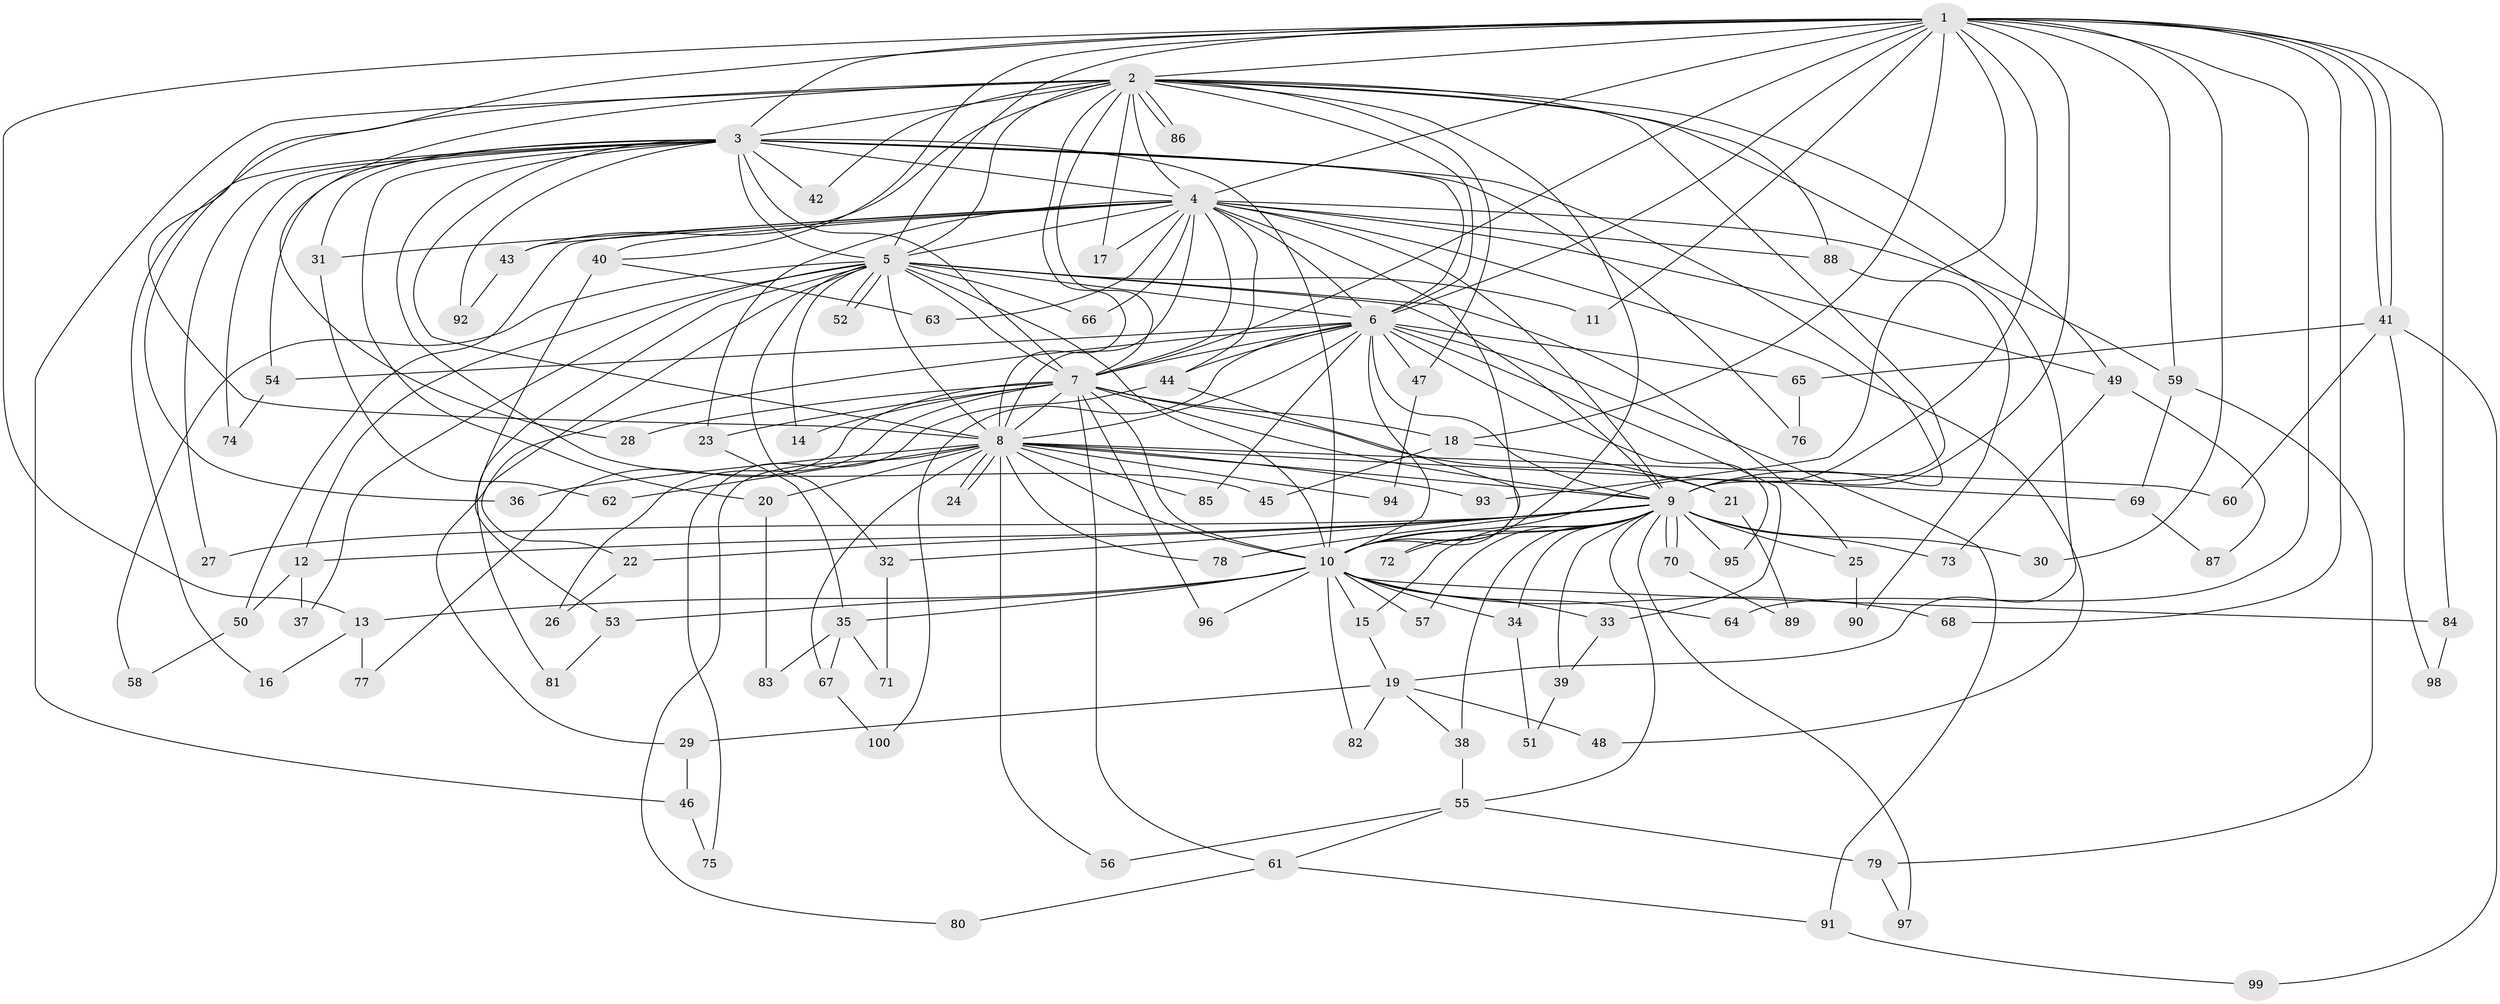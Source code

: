 // Generated by graph-tools (version 1.1) at 2025/11/02/21/25 10:11:06]
// undirected, 100 vertices, 225 edges
graph export_dot {
graph [start="1"]
  node [color=gray90,style=filled];
  1;
  2;
  3;
  4;
  5;
  6;
  7;
  8;
  9;
  10;
  11;
  12;
  13;
  14;
  15;
  16;
  17;
  18;
  19;
  20;
  21;
  22;
  23;
  24;
  25;
  26;
  27;
  28;
  29;
  30;
  31;
  32;
  33;
  34;
  35;
  36;
  37;
  38;
  39;
  40;
  41;
  42;
  43;
  44;
  45;
  46;
  47;
  48;
  49;
  50;
  51;
  52;
  53;
  54;
  55;
  56;
  57;
  58;
  59;
  60;
  61;
  62;
  63;
  64;
  65;
  66;
  67;
  68;
  69;
  70;
  71;
  72;
  73;
  74;
  75;
  76;
  77;
  78;
  79;
  80;
  81;
  82;
  83;
  84;
  85;
  86;
  87;
  88;
  89;
  90;
  91;
  92;
  93;
  94;
  95;
  96;
  97;
  98;
  99;
  100;
  1 -- 2;
  1 -- 3;
  1 -- 4;
  1 -- 5;
  1 -- 6;
  1 -- 7;
  1 -- 8;
  1 -- 9;
  1 -- 10;
  1 -- 11;
  1 -- 13;
  1 -- 18;
  1 -- 30;
  1 -- 40;
  1 -- 41;
  1 -- 41;
  1 -- 59;
  1 -- 64;
  1 -- 68;
  1 -- 84;
  1 -- 93;
  2 -- 3;
  2 -- 4;
  2 -- 5;
  2 -- 6;
  2 -- 7;
  2 -- 8;
  2 -- 9;
  2 -- 10;
  2 -- 17;
  2 -- 19;
  2 -- 28;
  2 -- 36;
  2 -- 42;
  2 -- 43;
  2 -- 46;
  2 -- 47;
  2 -- 49;
  2 -- 86;
  2 -- 86;
  2 -- 88;
  3 -- 4;
  3 -- 5;
  3 -- 6;
  3 -- 7;
  3 -- 8;
  3 -- 9;
  3 -- 10;
  3 -- 16;
  3 -- 20;
  3 -- 27;
  3 -- 31;
  3 -- 42;
  3 -- 45;
  3 -- 54;
  3 -- 74;
  3 -- 76;
  3 -- 92;
  4 -- 5;
  4 -- 6;
  4 -- 7;
  4 -- 8;
  4 -- 9;
  4 -- 10;
  4 -- 17;
  4 -- 23;
  4 -- 31;
  4 -- 40;
  4 -- 43;
  4 -- 44;
  4 -- 48;
  4 -- 49;
  4 -- 50;
  4 -- 59;
  4 -- 63;
  4 -- 66;
  4 -- 88;
  5 -- 6;
  5 -- 7;
  5 -- 8;
  5 -- 9;
  5 -- 10;
  5 -- 11;
  5 -- 12;
  5 -- 14;
  5 -- 22;
  5 -- 25;
  5 -- 32;
  5 -- 37;
  5 -- 52;
  5 -- 52;
  5 -- 58;
  5 -- 66;
  5 -- 81;
  6 -- 7;
  6 -- 8;
  6 -- 9;
  6 -- 10;
  6 -- 29;
  6 -- 33;
  6 -- 44;
  6 -- 47;
  6 -- 54;
  6 -- 65;
  6 -- 85;
  6 -- 91;
  6 -- 95;
  6 -- 100;
  7 -- 8;
  7 -- 9;
  7 -- 10;
  7 -- 14;
  7 -- 18;
  7 -- 21;
  7 -- 23;
  7 -- 26;
  7 -- 28;
  7 -- 61;
  7 -- 77;
  7 -- 96;
  8 -- 9;
  8 -- 10;
  8 -- 20;
  8 -- 24;
  8 -- 24;
  8 -- 36;
  8 -- 56;
  8 -- 60;
  8 -- 62;
  8 -- 67;
  8 -- 69;
  8 -- 78;
  8 -- 80;
  8 -- 85;
  8 -- 93;
  8 -- 94;
  9 -- 10;
  9 -- 12;
  9 -- 15;
  9 -- 22;
  9 -- 25;
  9 -- 27;
  9 -- 30;
  9 -- 32;
  9 -- 34;
  9 -- 38;
  9 -- 39;
  9 -- 55;
  9 -- 57;
  9 -- 70;
  9 -- 70;
  9 -- 72;
  9 -- 73;
  9 -- 78;
  9 -- 95;
  9 -- 97;
  10 -- 13;
  10 -- 15;
  10 -- 33;
  10 -- 34;
  10 -- 35;
  10 -- 53;
  10 -- 57;
  10 -- 64;
  10 -- 68;
  10 -- 82;
  10 -- 84;
  10 -- 96;
  12 -- 37;
  12 -- 50;
  13 -- 16;
  13 -- 77;
  15 -- 19;
  18 -- 21;
  18 -- 45;
  19 -- 29;
  19 -- 38;
  19 -- 48;
  19 -- 82;
  20 -- 83;
  21 -- 89;
  22 -- 26;
  23 -- 35;
  25 -- 90;
  29 -- 46;
  31 -- 62;
  32 -- 71;
  33 -- 39;
  34 -- 51;
  35 -- 67;
  35 -- 71;
  35 -- 83;
  38 -- 55;
  39 -- 51;
  40 -- 53;
  40 -- 63;
  41 -- 60;
  41 -- 65;
  41 -- 98;
  41 -- 99;
  43 -- 92;
  44 -- 72;
  44 -- 75;
  46 -- 75;
  47 -- 94;
  49 -- 73;
  49 -- 87;
  50 -- 58;
  53 -- 81;
  54 -- 74;
  55 -- 56;
  55 -- 61;
  55 -- 79;
  59 -- 69;
  59 -- 79;
  61 -- 80;
  61 -- 91;
  65 -- 76;
  67 -- 100;
  69 -- 87;
  70 -- 89;
  79 -- 97;
  84 -- 98;
  88 -- 90;
  91 -- 99;
}
